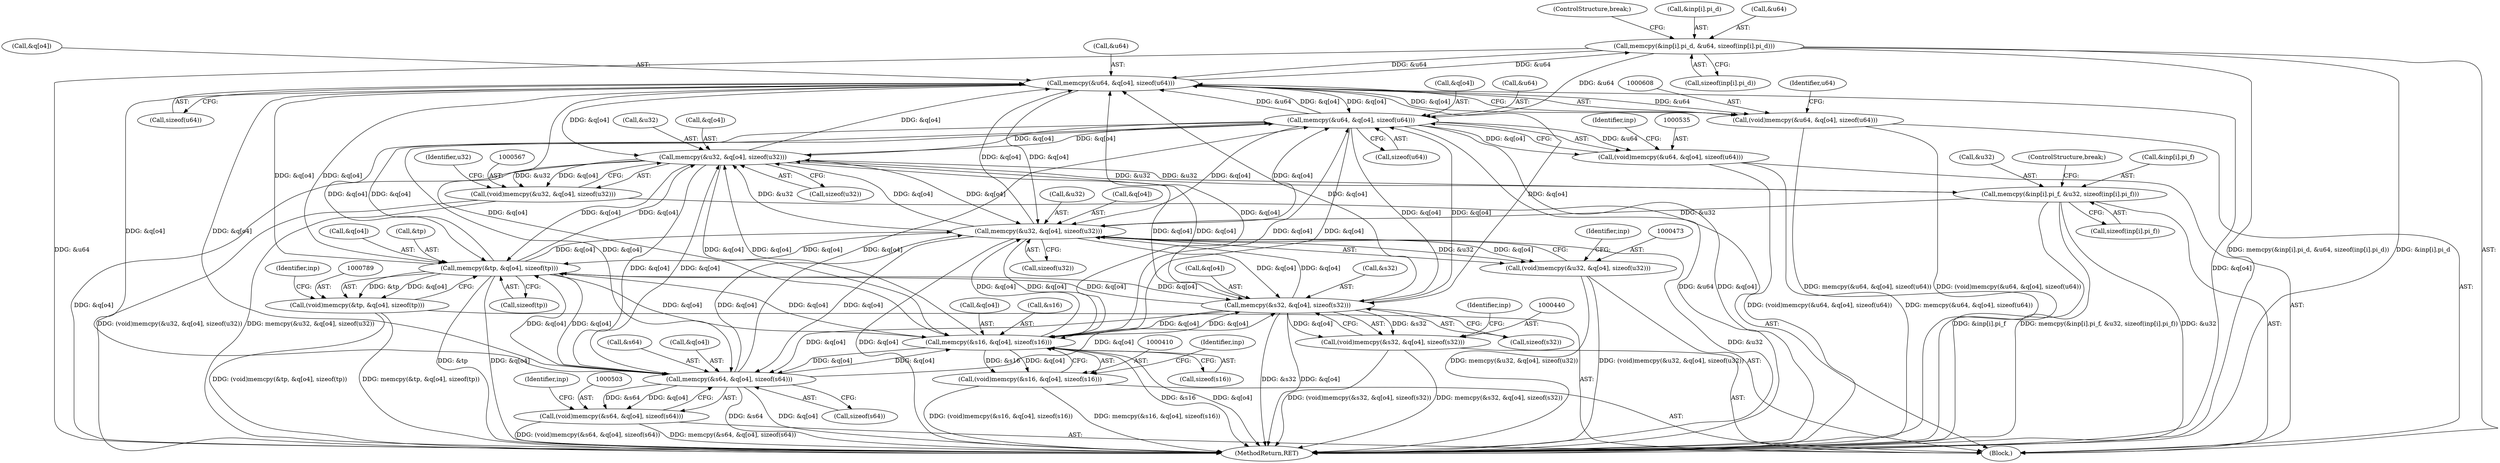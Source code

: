 digraph "0_file_1aec04dbf8a24b8a6ba64c4f74efa0628e36db0b@API" {
"1000624" [label="(Call,memcpy(&inp[i].pi_d, &u64, sizeof(inp[i].pi_d)))"];
"1000609" [label="(Call,memcpy(&u64, &q[o4], sizeof(u64)))"];
"1000624" [label="(Call,memcpy(&inp[i].pi_d, &u64, sizeof(inp[i].pi_d)))"];
"1000536" [label="(Call,memcpy(&u64, &q[o4], sizeof(u64)))"];
"1000568" [label="(Call,memcpy(&u32, &q[o4], sizeof(u32)))"];
"1000581" [label="(Call,memcpy(&inp[i].pi_f, &u32, sizeof(inp[i].pi_f)))"];
"1000474" [label="(Call,memcpy(&u32, &q[o4], sizeof(u32)))"];
"1000790" [label="(Call,memcpy(&tp, &q[o4], sizeof(tp)))"];
"1000504" [label="(Call,memcpy(&s64, &q[o4], sizeof(s64)))"];
"1000411" [label="(Call,memcpy(&s16, &q[o4], sizeof(s16)))"];
"1000441" [label="(Call,memcpy(&s32, &q[o4], sizeof(s32)))"];
"1000409" [label="(Call,(void)memcpy(&s16, &q[o4], sizeof(s16)))"];
"1000439" [label="(Call,(void)memcpy(&s32, &q[o4], sizeof(s32)))"];
"1000472" [label="(Call,(void)memcpy(&u32, &q[o4], sizeof(u32)))"];
"1000502" [label="(Call,(void)memcpy(&s64, &q[o4], sizeof(s64)))"];
"1000566" [label="(Call,(void)memcpy(&u32, &q[o4], sizeof(u32)))"];
"1000607" [label="(Call,(void)memcpy(&u64, &q[o4], sizeof(u64)))"];
"1000788" [label="(Call,(void)memcpy(&tp, &q[o4], sizeof(tp)))"];
"1000534" [label="(Call,(void)memcpy(&u64, &q[o4], sizeof(u64)))"];
"1000841" [label="(MethodReturn,RET)"];
"1000439" [label="(Call,(void)memcpy(&s32, &q[o4], sizeof(s32)))"];
"1000539" [label="(Call,&q[o4])"];
"1000504" [label="(Call,memcpy(&s64, &q[o4], sizeof(s64)))"];
"1000448" [label="(Call,sizeof(s32))"];
"1000442" [label="(Call,&s32)"];
"1000590" [label="(Call,sizeof(inp[i].pi_f))"];
"1000581" [label="(Call,memcpy(&inp[i].pi_f, &u32, sizeof(inp[i].pi_f)))"];
"1000537" [label="(Call,&u64)"];
"1000797" [label="(Call,sizeof(tp))"];
"1000612" [label="(Call,&q[o4])"];
"1000444" [label="(Call,&q[o4])"];
"1000453" [label="(Identifier,inp)"];
"1000414" [label="(Call,&q[o4])"];
"1000534" [label="(Call,(void)memcpy(&u64, &q[o4], sizeof(u64)))"];
"1000475" [label="(Call,&u32)"];
"1000639" [label="(ControlStructure,break;)"];
"1000790" [label="(Call,memcpy(&tp, &q[o4], sizeof(tp)))"];
"1000481" [label="(Call,sizeof(u32))"];
"1000409" [label="(Call,(void)memcpy(&s16, &q[o4], sizeof(s16)))"];
"1000412" [label="(Call,&s16)"];
"1000609" [label="(Call,memcpy(&u64, &q[o4], sizeof(u64)))"];
"1000625" [label="(Call,&inp[i].pi_d)"];
"1000472" [label="(Call,(void)memcpy(&u32, &q[o4], sizeof(u32)))"];
"1000516" [label="(Identifier,inp)"];
"1000486" [label="(Identifier,inp)"];
"1000616" [label="(Call,sizeof(u64))"];
"1000505" [label="(Call,&s64)"];
"1000536" [label="(Call,memcpy(&u64, &q[o4], sizeof(u64)))"];
"1000441" [label="(Call,memcpy(&s32, &q[o4], sizeof(s32)))"];
"1000395" [label="(Block,)"];
"1000507" [label="(Call,&q[o4])"];
"1000610" [label="(Call,&u64)"];
"1000477" [label="(Call,&q[o4])"];
"1000791" [label="(Call,&tp)"];
"1000423" [label="(Identifier,inp)"];
"1000588" [label="(Call,&u32)"];
"1000607" [label="(Call,(void)memcpy(&u64, &q[o4], sizeof(u64)))"];
"1000502" [label="(Call,(void)memcpy(&s64, &q[o4], sizeof(s64)))"];
"1000411" [label="(Call,memcpy(&s16, &q[o4], sizeof(s16)))"];
"1000596" [label="(ControlStructure,break;)"];
"1000511" [label="(Call,sizeof(s64))"];
"1000578" [label="(Identifier,u32)"];
"1000474" [label="(Call,memcpy(&u32, &q[o4], sizeof(u32)))"];
"1000418" [label="(Call,sizeof(s16))"];
"1000619" [label="(Identifier,u64)"];
"1000788" [label="(Call,(void)memcpy(&tp, &q[o4], sizeof(tp)))"];
"1000802" [label="(Identifier,inp)"];
"1000548" [label="(Identifier,inp)"];
"1000582" [label="(Call,&inp[i].pi_f)"];
"1000566" [label="(Call,(void)memcpy(&u32, &q[o4], sizeof(u32)))"];
"1000575" [label="(Call,sizeof(u32))"];
"1000624" [label="(Call,memcpy(&inp[i].pi_d, &u64, sizeof(inp[i].pi_d)))"];
"1000569" [label="(Call,&u32)"];
"1000633" [label="(Call,sizeof(inp[i].pi_d))"];
"1000543" [label="(Call,sizeof(u64))"];
"1000571" [label="(Call,&q[o4])"];
"1000793" [label="(Call,&q[o4])"];
"1000631" [label="(Call,&u64)"];
"1000568" [label="(Call,memcpy(&u32, &q[o4], sizeof(u32)))"];
"1000624" -> "1000395"  [label="AST: "];
"1000624" -> "1000633"  [label="CFG: "];
"1000625" -> "1000624"  [label="AST: "];
"1000631" -> "1000624"  [label="AST: "];
"1000633" -> "1000624"  [label="AST: "];
"1000639" -> "1000624"  [label="CFG: "];
"1000624" -> "1000841"  [label="DDG: &u64"];
"1000624" -> "1000841"  [label="DDG: memcpy(&inp[i].pi_d, &u64, sizeof(inp[i].pi_d))"];
"1000624" -> "1000841"  [label="DDG: &inp[i].pi_d"];
"1000624" -> "1000536"  [label="DDG: &u64"];
"1000624" -> "1000609"  [label="DDG: &u64"];
"1000609" -> "1000624"  [label="DDG: &u64"];
"1000609" -> "1000607"  [label="AST: "];
"1000609" -> "1000616"  [label="CFG: "];
"1000610" -> "1000609"  [label="AST: "];
"1000612" -> "1000609"  [label="AST: "];
"1000616" -> "1000609"  [label="AST: "];
"1000607" -> "1000609"  [label="CFG: "];
"1000609" -> "1000841"  [label="DDG: &q[o4]"];
"1000609" -> "1000411"  [label="DDG: &q[o4]"];
"1000609" -> "1000441"  [label="DDG: &q[o4]"];
"1000609" -> "1000474"  [label="DDG: &q[o4]"];
"1000609" -> "1000504"  [label="DDG: &q[o4]"];
"1000609" -> "1000536"  [label="DDG: &q[o4]"];
"1000609" -> "1000568"  [label="DDG: &q[o4]"];
"1000609" -> "1000607"  [label="DDG: &u64"];
"1000609" -> "1000607"  [label="DDG: &q[o4]"];
"1000536" -> "1000609"  [label="DDG: &u64"];
"1000536" -> "1000609"  [label="DDG: &q[o4]"];
"1000568" -> "1000609"  [label="DDG: &q[o4]"];
"1000790" -> "1000609"  [label="DDG: &q[o4]"];
"1000504" -> "1000609"  [label="DDG: &q[o4]"];
"1000411" -> "1000609"  [label="DDG: &q[o4]"];
"1000474" -> "1000609"  [label="DDG: &q[o4]"];
"1000441" -> "1000609"  [label="DDG: &q[o4]"];
"1000609" -> "1000790"  [label="DDG: &q[o4]"];
"1000536" -> "1000534"  [label="AST: "];
"1000536" -> "1000543"  [label="CFG: "];
"1000537" -> "1000536"  [label="AST: "];
"1000539" -> "1000536"  [label="AST: "];
"1000543" -> "1000536"  [label="AST: "];
"1000534" -> "1000536"  [label="CFG: "];
"1000536" -> "1000841"  [label="DDG: &q[o4]"];
"1000536" -> "1000841"  [label="DDG: &u64"];
"1000536" -> "1000411"  [label="DDG: &q[o4]"];
"1000536" -> "1000441"  [label="DDG: &q[o4]"];
"1000536" -> "1000474"  [label="DDG: &q[o4]"];
"1000536" -> "1000504"  [label="DDG: &q[o4]"];
"1000536" -> "1000534"  [label="DDG: &u64"];
"1000536" -> "1000534"  [label="DDG: &q[o4]"];
"1000568" -> "1000536"  [label="DDG: &q[o4]"];
"1000790" -> "1000536"  [label="DDG: &q[o4]"];
"1000504" -> "1000536"  [label="DDG: &q[o4]"];
"1000411" -> "1000536"  [label="DDG: &q[o4]"];
"1000474" -> "1000536"  [label="DDG: &q[o4]"];
"1000441" -> "1000536"  [label="DDG: &q[o4]"];
"1000536" -> "1000568"  [label="DDG: &q[o4]"];
"1000536" -> "1000790"  [label="DDG: &q[o4]"];
"1000568" -> "1000566"  [label="AST: "];
"1000568" -> "1000575"  [label="CFG: "];
"1000569" -> "1000568"  [label="AST: "];
"1000571" -> "1000568"  [label="AST: "];
"1000575" -> "1000568"  [label="AST: "];
"1000566" -> "1000568"  [label="CFG: "];
"1000568" -> "1000841"  [label="DDG: &q[o4]"];
"1000568" -> "1000411"  [label="DDG: &q[o4]"];
"1000568" -> "1000441"  [label="DDG: &q[o4]"];
"1000568" -> "1000474"  [label="DDG: &q[o4]"];
"1000568" -> "1000504"  [label="DDG: &q[o4]"];
"1000568" -> "1000566"  [label="DDG: &u32"];
"1000568" -> "1000566"  [label="DDG: &q[o4]"];
"1000581" -> "1000568"  [label="DDG: &u32"];
"1000474" -> "1000568"  [label="DDG: &u32"];
"1000474" -> "1000568"  [label="DDG: &q[o4]"];
"1000790" -> "1000568"  [label="DDG: &q[o4]"];
"1000504" -> "1000568"  [label="DDG: &q[o4]"];
"1000411" -> "1000568"  [label="DDG: &q[o4]"];
"1000441" -> "1000568"  [label="DDG: &q[o4]"];
"1000568" -> "1000581"  [label="DDG: &u32"];
"1000568" -> "1000790"  [label="DDG: &q[o4]"];
"1000581" -> "1000395"  [label="AST: "];
"1000581" -> "1000590"  [label="CFG: "];
"1000582" -> "1000581"  [label="AST: "];
"1000588" -> "1000581"  [label="AST: "];
"1000590" -> "1000581"  [label="AST: "];
"1000596" -> "1000581"  [label="CFG: "];
"1000581" -> "1000841"  [label="DDG: &u32"];
"1000581" -> "1000841"  [label="DDG: &inp[i].pi_f"];
"1000581" -> "1000841"  [label="DDG: memcpy(&inp[i].pi_f, &u32, sizeof(inp[i].pi_f))"];
"1000581" -> "1000474"  [label="DDG: &u32"];
"1000474" -> "1000472"  [label="AST: "];
"1000474" -> "1000481"  [label="CFG: "];
"1000475" -> "1000474"  [label="AST: "];
"1000477" -> "1000474"  [label="AST: "];
"1000481" -> "1000474"  [label="AST: "];
"1000472" -> "1000474"  [label="CFG: "];
"1000474" -> "1000841"  [label="DDG: &q[o4]"];
"1000474" -> "1000841"  [label="DDG: &u32"];
"1000474" -> "1000411"  [label="DDG: &q[o4]"];
"1000474" -> "1000441"  [label="DDG: &q[o4]"];
"1000474" -> "1000472"  [label="DDG: &u32"];
"1000474" -> "1000472"  [label="DDG: &q[o4]"];
"1000790" -> "1000474"  [label="DDG: &q[o4]"];
"1000504" -> "1000474"  [label="DDG: &q[o4]"];
"1000411" -> "1000474"  [label="DDG: &q[o4]"];
"1000441" -> "1000474"  [label="DDG: &q[o4]"];
"1000474" -> "1000504"  [label="DDG: &q[o4]"];
"1000474" -> "1000790"  [label="DDG: &q[o4]"];
"1000790" -> "1000788"  [label="AST: "];
"1000790" -> "1000797"  [label="CFG: "];
"1000791" -> "1000790"  [label="AST: "];
"1000793" -> "1000790"  [label="AST: "];
"1000797" -> "1000790"  [label="AST: "];
"1000788" -> "1000790"  [label="CFG: "];
"1000790" -> "1000841"  [label="DDG: &tp"];
"1000790" -> "1000841"  [label="DDG: &q[o4]"];
"1000790" -> "1000411"  [label="DDG: &q[o4]"];
"1000790" -> "1000441"  [label="DDG: &q[o4]"];
"1000790" -> "1000504"  [label="DDG: &q[o4]"];
"1000790" -> "1000788"  [label="DDG: &tp"];
"1000790" -> "1000788"  [label="DDG: &q[o4]"];
"1000504" -> "1000790"  [label="DDG: &q[o4]"];
"1000411" -> "1000790"  [label="DDG: &q[o4]"];
"1000441" -> "1000790"  [label="DDG: &q[o4]"];
"1000504" -> "1000502"  [label="AST: "];
"1000504" -> "1000511"  [label="CFG: "];
"1000505" -> "1000504"  [label="AST: "];
"1000507" -> "1000504"  [label="AST: "];
"1000511" -> "1000504"  [label="AST: "];
"1000502" -> "1000504"  [label="CFG: "];
"1000504" -> "1000841"  [label="DDG: &q[o4]"];
"1000504" -> "1000841"  [label="DDG: &s64"];
"1000504" -> "1000411"  [label="DDG: &q[o4]"];
"1000504" -> "1000441"  [label="DDG: &q[o4]"];
"1000504" -> "1000502"  [label="DDG: &s64"];
"1000504" -> "1000502"  [label="DDG: &q[o4]"];
"1000411" -> "1000504"  [label="DDG: &q[o4]"];
"1000441" -> "1000504"  [label="DDG: &q[o4]"];
"1000411" -> "1000409"  [label="AST: "];
"1000411" -> "1000418"  [label="CFG: "];
"1000412" -> "1000411"  [label="AST: "];
"1000414" -> "1000411"  [label="AST: "];
"1000418" -> "1000411"  [label="AST: "];
"1000409" -> "1000411"  [label="CFG: "];
"1000411" -> "1000841"  [label="DDG: &s16"];
"1000411" -> "1000841"  [label="DDG: &q[o4]"];
"1000411" -> "1000409"  [label="DDG: &s16"];
"1000411" -> "1000409"  [label="DDG: &q[o4]"];
"1000441" -> "1000411"  [label="DDG: &q[o4]"];
"1000411" -> "1000441"  [label="DDG: &q[o4]"];
"1000441" -> "1000439"  [label="AST: "];
"1000441" -> "1000448"  [label="CFG: "];
"1000442" -> "1000441"  [label="AST: "];
"1000444" -> "1000441"  [label="AST: "];
"1000448" -> "1000441"  [label="AST: "];
"1000439" -> "1000441"  [label="CFG: "];
"1000441" -> "1000841"  [label="DDG: &s32"];
"1000441" -> "1000841"  [label="DDG: &q[o4]"];
"1000441" -> "1000439"  [label="DDG: &s32"];
"1000441" -> "1000439"  [label="DDG: &q[o4]"];
"1000409" -> "1000395"  [label="AST: "];
"1000410" -> "1000409"  [label="AST: "];
"1000423" -> "1000409"  [label="CFG: "];
"1000409" -> "1000841"  [label="DDG: memcpy(&s16, &q[o4], sizeof(s16))"];
"1000409" -> "1000841"  [label="DDG: (void)memcpy(&s16, &q[o4], sizeof(s16))"];
"1000439" -> "1000395"  [label="AST: "];
"1000440" -> "1000439"  [label="AST: "];
"1000453" -> "1000439"  [label="CFG: "];
"1000439" -> "1000841"  [label="DDG: memcpy(&s32, &q[o4], sizeof(s32))"];
"1000439" -> "1000841"  [label="DDG: (void)memcpy(&s32, &q[o4], sizeof(s32))"];
"1000472" -> "1000395"  [label="AST: "];
"1000473" -> "1000472"  [label="AST: "];
"1000486" -> "1000472"  [label="CFG: "];
"1000472" -> "1000841"  [label="DDG: (void)memcpy(&u32, &q[o4], sizeof(u32))"];
"1000472" -> "1000841"  [label="DDG: memcpy(&u32, &q[o4], sizeof(u32))"];
"1000502" -> "1000395"  [label="AST: "];
"1000503" -> "1000502"  [label="AST: "];
"1000516" -> "1000502"  [label="CFG: "];
"1000502" -> "1000841"  [label="DDG: (void)memcpy(&s64, &q[o4], sizeof(s64))"];
"1000502" -> "1000841"  [label="DDG: memcpy(&s64, &q[o4], sizeof(s64))"];
"1000566" -> "1000395"  [label="AST: "];
"1000567" -> "1000566"  [label="AST: "];
"1000578" -> "1000566"  [label="CFG: "];
"1000566" -> "1000841"  [label="DDG: memcpy(&u32, &q[o4], sizeof(u32))"];
"1000566" -> "1000841"  [label="DDG: (void)memcpy(&u32, &q[o4], sizeof(u32))"];
"1000607" -> "1000395"  [label="AST: "];
"1000608" -> "1000607"  [label="AST: "];
"1000619" -> "1000607"  [label="CFG: "];
"1000607" -> "1000841"  [label="DDG: (void)memcpy(&u64, &q[o4], sizeof(u64))"];
"1000607" -> "1000841"  [label="DDG: memcpy(&u64, &q[o4], sizeof(u64))"];
"1000788" -> "1000395"  [label="AST: "];
"1000789" -> "1000788"  [label="AST: "];
"1000802" -> "1000788"  [label="CFG: "];
"1000788" -> "1000841"  [label="DDG: (void)memcpy(&tp, &q[o4], sizeof(tp))"];
"1000788" -> "1000841"  [label="DDG: memcpy(&tp, &q[o4], sizeof(tp))"];
"1000534" -> "1000395"  [label="AST: "];
"1000535" -> "1000534"  [label="AST: "];
"1000548" -> "1000534"  [label="CFG: "];
"1000534" -> "1000841"  [label="DDG: memcpy(&u64, &q[o4], sizeof(u64))"];
"1000534" -> "1000841"  [label="DDG: (void)memcpy(&u64, &q[o4], sizeof(u64))"];
}
